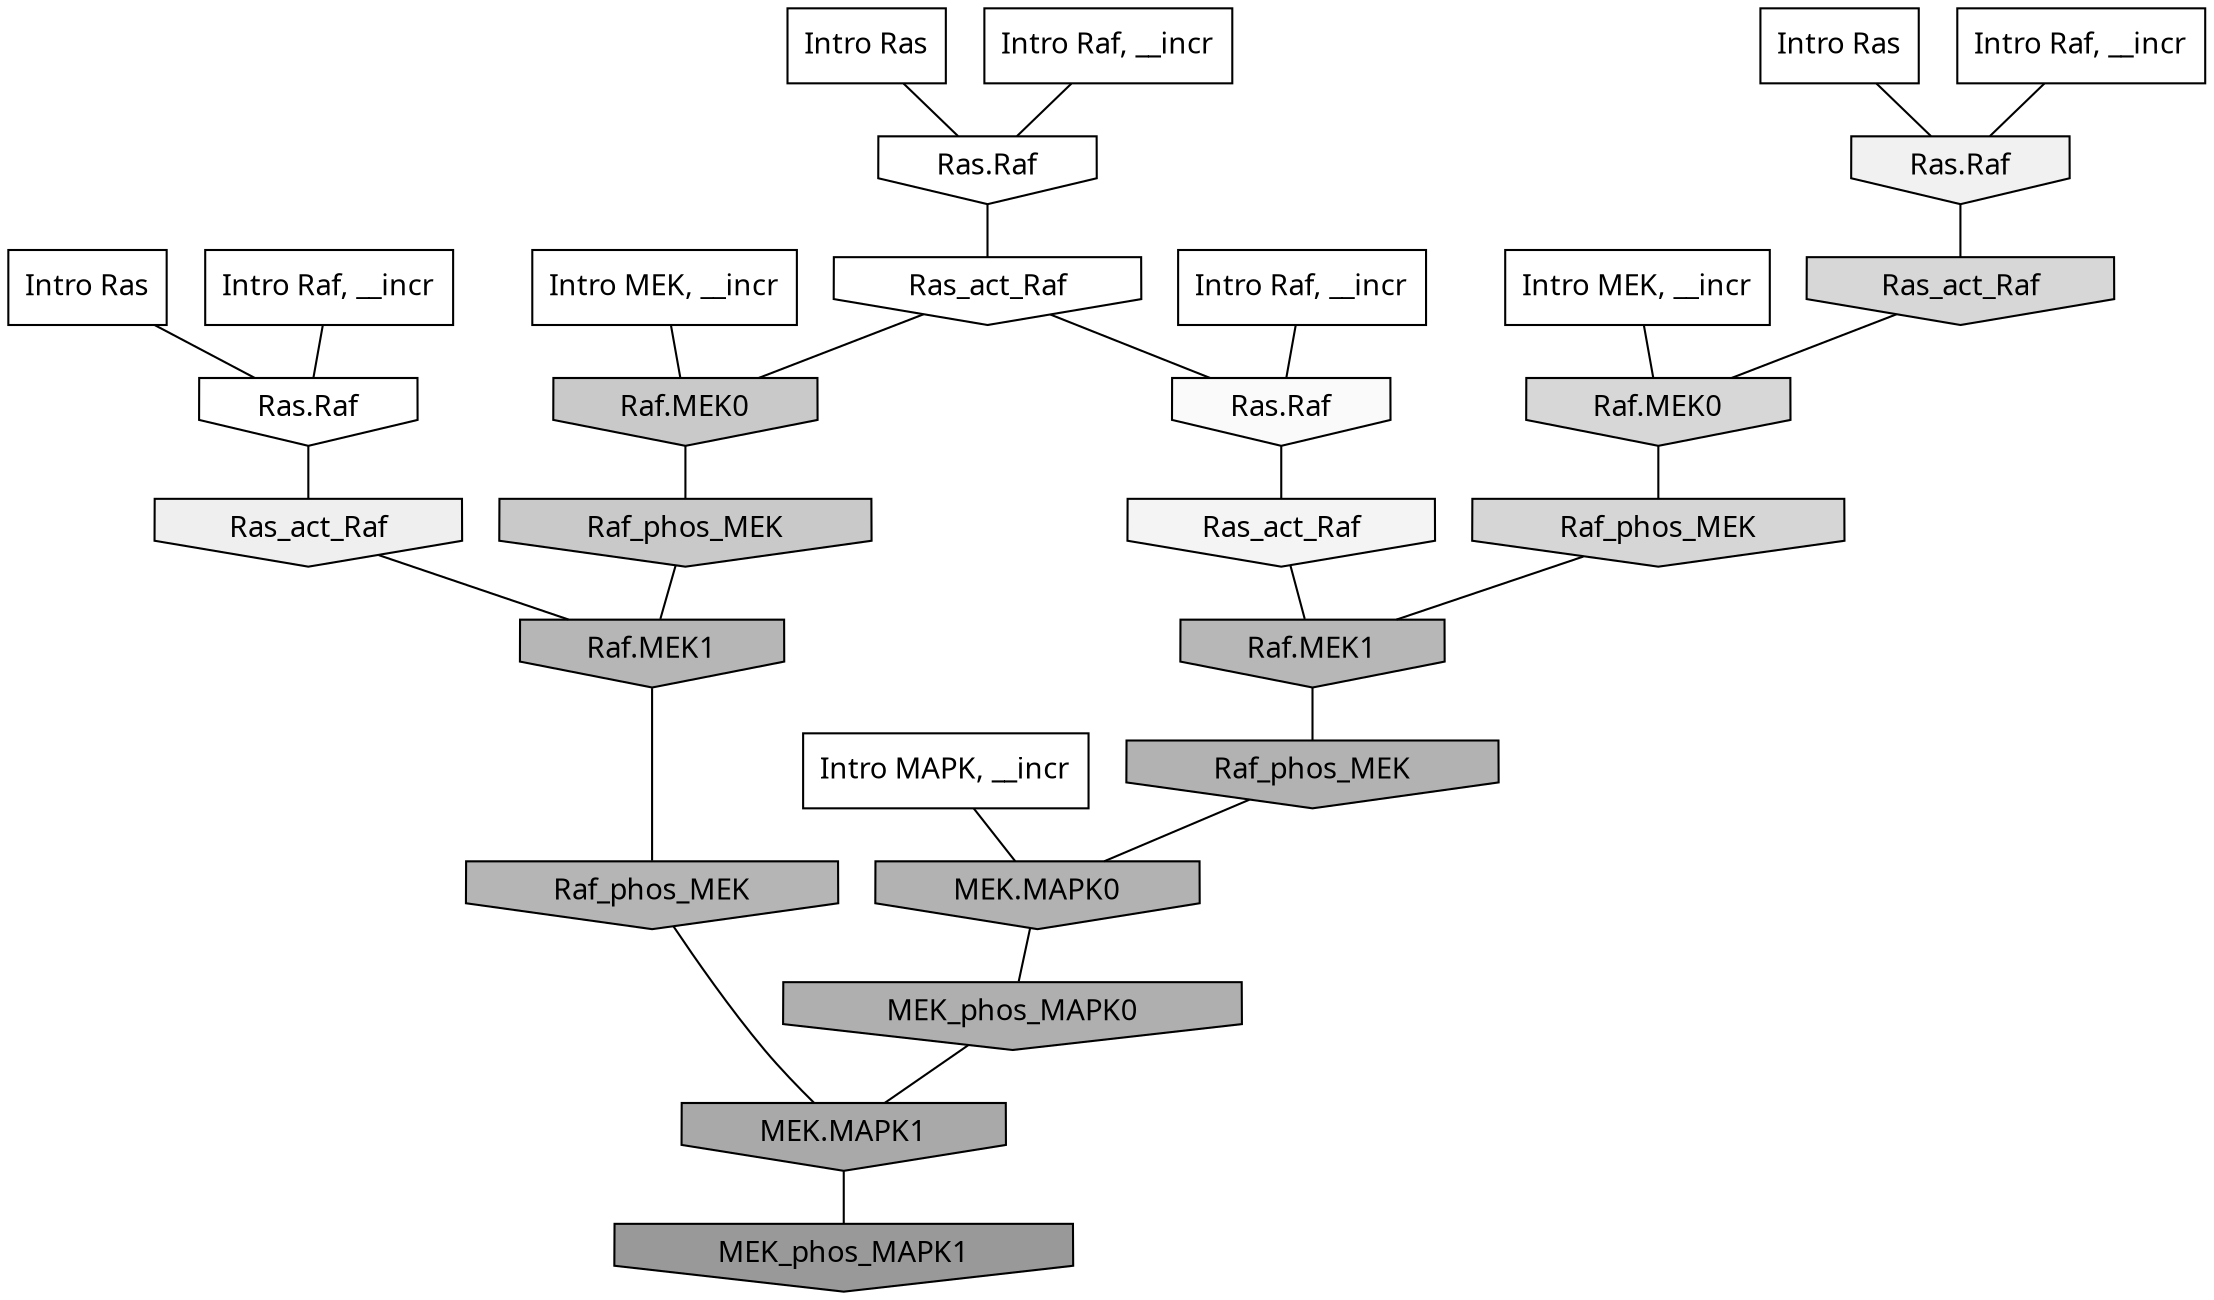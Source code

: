 digraph G{
  rankdir="TB";
  ranksep=0.30;
  node [fontname="CMU Serif"];
  edge [fontname="CMU Serif"];
  
  13 [label="Intro Ras", shape=rectangle, style=filled, fillcolor="0.000 0.000 1.000"]
  
  14 [label="Intro Ras", shape=rectangle, style=filled, fillcolor="0.000 0.000 1.000"]
  
  62 [label="Intro Ras", shape=rectangle, style=filled, fillcolor="0.000 0.000 1.000"]
  
  383 [label="Intro Raf, __incr", shape=rectangle, style=filled, fillcolor="0.000 0.000 1.000"]
  
  587 [label="Intro Raf, __incr", shape=rectangle, style=filled, fillcolor="0.000 0.000 1.000"]
  
  644 [label="Intro Raf, __incr", shape=rectangle, style=filled, fillcolor="0.000 0.000 1.000"]
  
  751 [label="Intro Raf, __incr", shape=rectangle, style=filled, fillcolor="0.000 0.000 1.000"]
  
  1160 [label="Intro MEK, __incr", shape=rectangle, style=filled, fillcolor="0.000 0.000 1.000"]
  
  1252 [label="Intro MEK, __incr", shape=rectangle, style=filled, fillcolor="0.000 0.000 1.000"]
  
  2804 [label="Intro MAPK, __incr", shape=rectangle, style=filled, fillcolor="0.000 0.000 1.000"]
  
  3220 [label="Ras.Raf", shape=invhouse, style=filled, fillcolor="0.000 0.000 1.000"]
  
  3225 [label="Ras.Raf", shape=invhouse, style=filled, fillcolor="0.000 0.000 1.000"]
  
  3332 [label="Ras_act_Raf", shape=invhouse, style=filled, fillcolor="0.000 0.000 0.997"]
  
  3470 [label="Ras.Raf", shape=invhouse, style=filled, fillcolor="0.000 0.000 0.978"]
  
  3685 [label="Ras_act_Raf", shape=invhouse, style=filled, fillcolor="0.000 0.000 0.954"]
  
  3847 [label="Ras.Raf", shape=invhouse, style=filled, fillcolor="0.000 0.000 0.944"]
  
  4025 [label="Ras_act_Raf", shape=invhouse, style=filled, fillcolor="0.000 0.000 0.935"]
  
  5760 [label="Ras_act_Raf", shape=invhouse, style=filled, fillcolor="0.000 0.000 0.841"]
  
  5766 [label="Raf.MEK0", shape=invhouse, style=filled, fillcolor="0.000 0.000 0.841"]
  
  5874 [label="Raf_phos_MEK", shape=invhouse, style=filled, fillcolor="0.000 0.000 0.836"]
  
  7207 [label="Raf.MEK0", shape=invhouse, style=filled, fillcolor="0.000 0.000 0.788"]
  
  7211 [label="Raf_phos_MEK", shape=invhouse, style=filled, fillcolor="0.000 0.000 0.788"]
  
  10283 [label="Raf.MEK1", shape=invhouse, style=filled, fillcolor="0.000 0.000 0.716"]
  
  10491 [label="Raf.MEK1", shape=invhouse, style=filled, fillcolor="0.000 0.000 0.713"]
  
  10659 [label="Raf_phos_MEK", shape=invhouse, style=filled, fillcolor="0.000 0.000 0.709"]
  
  11264 [label="Raf_phos_MEK", shape=invhouse, style=filled, fillcolor="0.000 0.000 0.699"]
  
  11266 [label="MEK.MAPK0", shape=invhouse, style=filled, fillcolor="0.000 0.000 0.699"]
  
  12265 [label="MEK_phos_MAPK0", shape=invhouse, style=filled, fillcolor="0.000 0.000 0.684"]
  
  13856 [label="MEK.MAPK1", shape=invhouse, style=filled, fillcolor="0.000 0.000 0.662"]
  
  17428 [label="MEK_phos_MAPK1", shape=invhouse, style=filled, fillcolor="0.000 0.000 0.600"]
  
  
  13856 -> 17428 [dir=none, color="0.000 0.000 0.000"] 
  12265 -> 13856 [dir=none, color="0.000 0.000 0.000"] 
  11266 -> 12265 [dir=none, color="0.000 0.000 0.000"] 
  11264 -> 11266 [dir=none, color="0.000 0.000 0.000"] 
  10659 -> 13856 [dir=none, color="0.000 0.000 0.000"] 
  10491 -> 10659 [dir=none, color="0.000 0.000 0.000"] 
  10283 -> 11264 [dir=none, color="0.000 0.000 0.000"] 
  7211 -> 10491 [dir=none, color="0.000 0.000 0.000"] 
  7207 -> 7211 [dir=none, color="0.000 0.000 0.000"] 
  5874 -> 10283 [dir=none, color="0.000 0.000 0.000"] 
  5766 -> 5874 [dir=none, color="0.000 0.000 0.000"] 
  5760 -> 5766 [dir=none, color="0.000 0.000 0.000"] 
  4025 -> 10491 [dir=none, color="0.000 0.000 0.000"] 
  3847 -> 5760 [dir=none, color="0.000 0.000 0.000"] 
  3685 -> 10283 [dir=none, color="0.000 0.000 0.000"] 
  3470 -> 3685 [dir=none, color="0.000 0.000 0.000"] 
  3332 -> 3470 [dir=none, color="0.000 0.000 0.000"] 
  3332 -> 7207 [dir=none, color="0.000 0.000 0.000"] 
  3225 -> 3332 [dir=none, color="0.000 0.000 0.000"] 
  3220 -> 4025 [dir=none, color="0.000 0.000 0.000"] 
  2804 -> 11266 [dir=none, color="0.000 0.000 0.000"] 
  1252 -> 5766 [dir=none, color="0.000 0.000 0.000"] 
  1160 -> 7207 [dir=none, color="0.000 0.000 0.000"] 
  751 -> 3847 [dir=none, color="0.000 0.000 0.000"] 
  644 -> 3470 [dir=none, color="0.000 0.000 0.000"] 
  587 -> 3225 [dir=none, color="0.000 0.000 0.000"] 
  383 -> 3220 [dir=none, color="0.000 0.000 0.000"] 
  62 -> 3847 [dir=none, color="0.000 0.000 0.000"] 
  14 -> 3220 [dir=none, color="0.000 0.000 0.000"] 
  13 -> 3225 [dir=none, color="0.000 0.000 0.000"] 
  
  }

